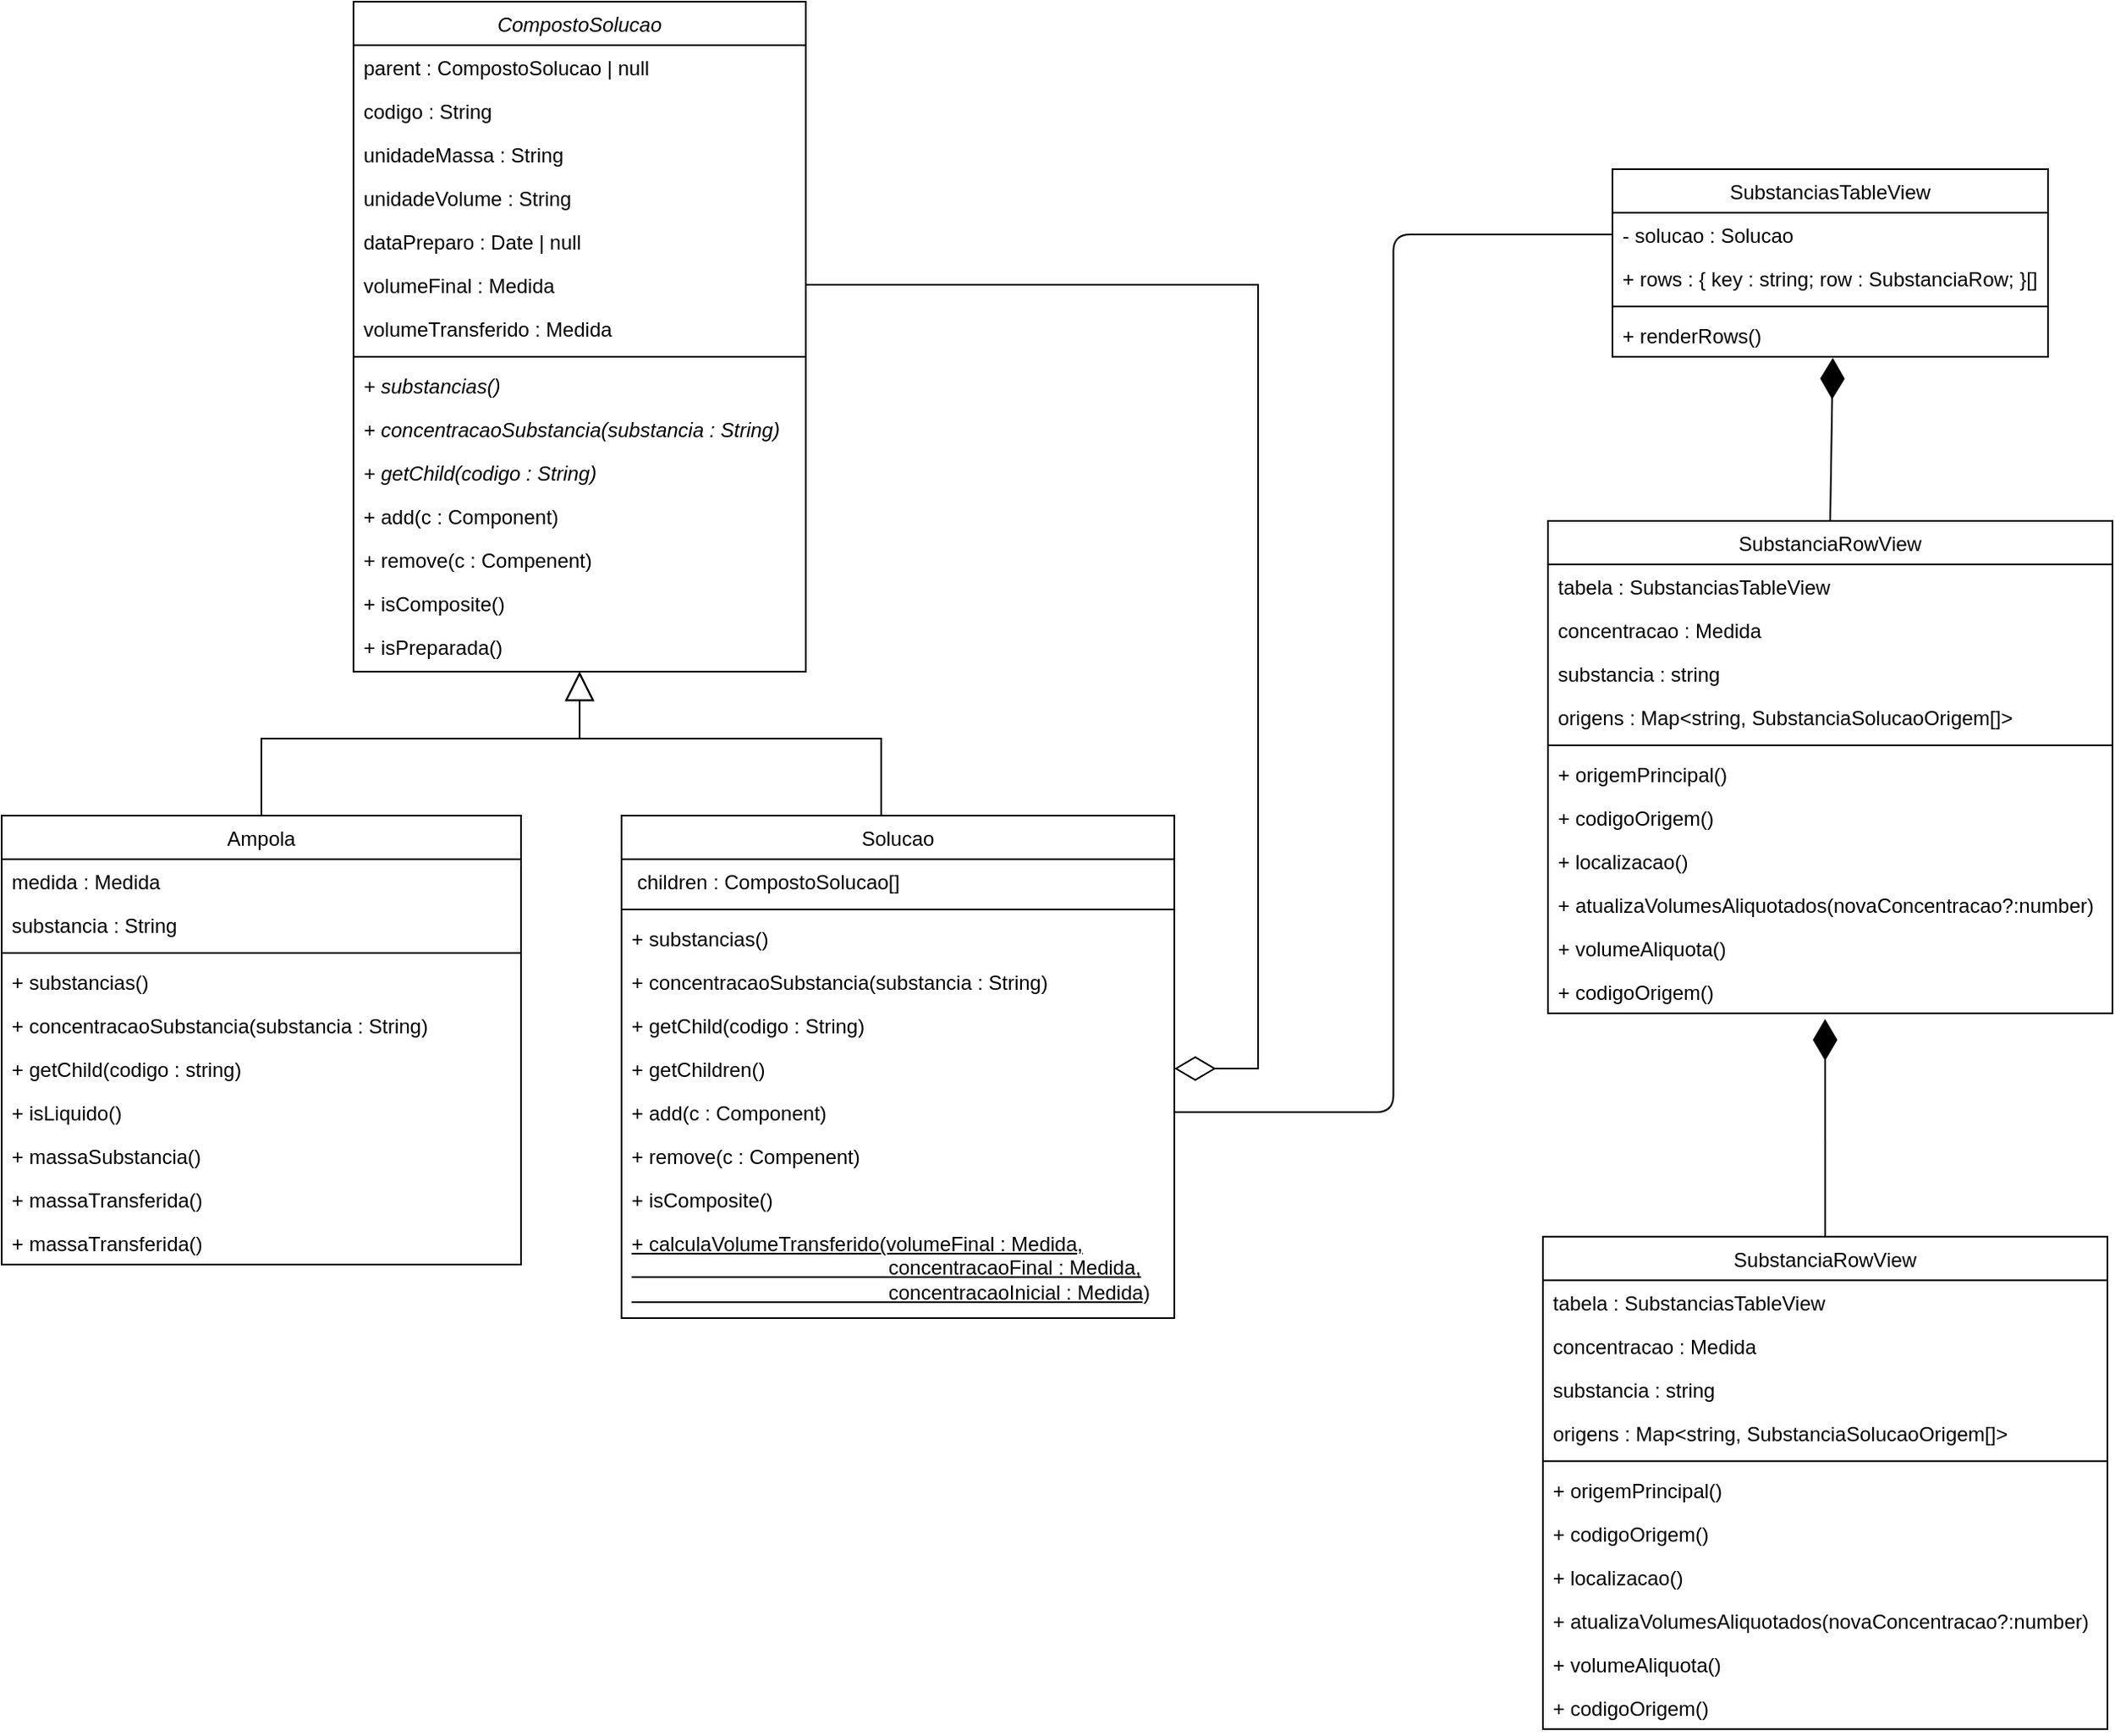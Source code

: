 <mxfile version="13.8.1" type="github">
  <diagram id="C5RBs43oDa-KdzZeNtuy" name="Page-1">
    <mxGraphModel dx="2010" dy="690" grid="1" gridSize="10" guides="1" tooltips="1" connect="1" arrows="1" fold="1" page="1" pageScale="1" pageWidth="827" pageHeight="1169" math="0" shadow="0">
      <root>
        <mxCell id="WIyWlLk6GJQsqaUBKTNV-0" />
        <mxCell id="WIyWlLk6GJQsqaUBKTNV-1" parent="WIyWlLk6GJQsqaUBKTNV-0" />
        <mxCell id="zkfFHV4jXpPFQw0GAbJ--12" value="" style="endArrow=block;endSize=15;endFill=0;shadow=0;strokeWidth=1;rounded=0;elbow=vertical;exitX=0.5;exitY=0;exitDx=0;exitDy=0;edgeStyle=orthogonalEdgeStyle;" parent="WIyWlLk6GJQsqaUBKTNV-1" source="zkfFHV4jXpPFQw0GAbJ--6" target="zkfFHV4jXpPFQw0GAbJ--0" edge="1">
          <mxGeometry width="160" relative="1" as="geometry">
            <mxPoint x="200" y="203" as="sourcePoint" />
            <mxPoint x="200" y="203" as="targetPoint" />
            <Array as="points">
              <mxPoint x="-245" y="450" />
              <mxPoint x="-425" y="450" />
            </Array>
          </mxGeometry>
        </mxCell>
        <mxCell id="zkfFHV4jXpPFQw0GAbJ--16" value="" style="endArrow=block;endSize=15;endFill=0;shadow=0;strokeWidth=1;rounded=0;edgeStyle=elbowEdgeStyle;elbow=vertical;entryX=0.5;entryY=1;entryDx=0;entryDy=0;exitX=0.5;exitY=0;exitDx=0;exitDy=0;" parent="WIyWlLk6GJQsqaUBKTNV-1" source="zkfFHV4jXpPFQw0GAbJ--13" target="zkfFHV4jXpPFQw0GAbJ--0" edge="1">
          <mxGeometry width="160" relative="1" as="geometry">
            <mxPoint x="210" y="373" as="sourcePoint" />
            <mxPoint x="310" y="271" as="targetPoint" />
            <Array as="points">
              <mxPoint x="-510" y="450" />
              <mxPoint x="-170" y="60" />
              <mxPoint x="-175" y="100" />
              <mxPoint x="-250" y="70" />
              <mxPoint x="-400" y="100" />
              <mxPoint x="-380" y="390" />
              <mxPoint x="-370" y="210" />
            </Array>
          </mxGeometry>
        </mxCell>
        <mxCell id="dKVEGYBqZScB1-h0YNm1-30" value="1" style="endArrow=none;html=1;endSize=12;startArrow=diamondThin;startSize=22;startFill=0;align=left;verticalAlign=bottom;entryX=1;entryY=0.5;entryDx=0;entryDy=0;exitX=1;exitY=0.5;exitDx=0;exitDy=0;noLabel=1;fontColor=none;endFill=0;edgeStyle=orthogonalEdgeStyle;rounded=0;" edge="1" parent="WIyWlLk6GJQsqaUBKTNV-1" source="dKVEGYBqZScB1-h0YNm1-20" target="dKVEGYBqZScB1-h0YNm1-2">
          <mxGeometry x="-1" y="3" relative="1" as="geometry">
            <mxPoint x="-380" y="600" as="sourcePoint" />
            <mxPoint x="-400" y="400" as="targetPoint" />
            <Array as="points">
              <mxPoint x="-20" y="647" />
              <mxPoint x="-20" y="179" />
            </Array>
          </mxGeometry>
        </mxCell>
        <mxCell id="zkfFHV4jXpPFQw0GAbJ--0" value="CompostoSolucao" style="swimlane;fontStyle=2;align=center;verticalAlign=top;childLayout=stackLayout;horizontal=1;startSize=26;horizontalStack=0;resizeParent=1;resizeLast=0;collapsible=1;marginBottom=0;rounded=0;shadow=0;strokeWidth=1;" parent="WIyWlLk6GJQsqaUBKTNV-1" vertex="1">
          <mxGeometry x="-560" y="10" width="270" height="400" as="geometry">
            <mxRectangle x="230" y="140" width="160" height="26" as="alternateBounds" />
          </mxGeometry>
        </mxCell>
        <mxCell id="zkfFHV4jXpPFQw0GAbJ--1" value="parent : CompostoSolucao | null" style="text;align=left;verticalAlign=top;spacingLeft=4;spacingRight=4;overflow=hidden;rotatable=0;points=[[0,0.5],[1,0.5]];portConstraint=eastwest;" parent="zkfFHV4jXpPFQw0GAbJ--0" vertex="1">
          <mxGeometry y="26" width="270" height="26" as="geometry" />
        </mxCell>
        <mxCell id="zkfFHV4jXpPFQw0GAbJ--2" value="codigo : String" style="text;align=left;verticalAlign=top;spacingLeft=4;spacingRight=4;overflow=hidden;rotatable=0;points=[[0,0.5],[1,0.5]];portConstraint=eastwest;rounded=0;shadow=0;html=0;" parent="zkfFHV4jXpPFQw0GAbJ--0" vertex="1">
          <mxGeometry y="52" width="270" height="26" as="geometry" />
        </mxCell>
        <mxCell id="zkfFHV4jXpPFQw0GAbJ--3" value="unidadeMassa : String" style="text;align=left;verticalAlign=top;spacingLeft=4;spacingRight=4;overflow=hidden;rotatable=0;points=[[0,0.5],[1,0.5]];portConstraint=eastwest;rounded=0;shadow=0;html=0;" parent="zkfFHV4jXpPFQw0GAbJ--0" vertex="1">
          <mxGeometry y="78" width="270" height="26" as="geometry" />
        </mxCell>
        <mxCell id="dKVEGYBqZScB1-h0YNm1-0" value="unidadeVolume : String" style="text;align=left;verticalAlign=top;spacingLeft=4;spacingRight=4;overflow=hidden;rotatable=0;points=[[0,0.5],[1,0.5]];portConstraint=eastwest;rounded=0;shadow=0;html=0;" vertex="1" parent="zkfFHV4jXpPFQw0GAbJ--0">
          <mxGeometry y="104" width="270" height="26" as="geometry" />
        </mxCell>
        <mxCell id="dKVEGYBqZScB1-h0YNm1-1" value="dataPreparo : Date | null" style="text;align=left;verticalAlign=top;spacingLeft=4;spacingRight=4;overflow=hidden;rotatable=0;points=[[0,0.5],[1,0.5]];portConstraint=eastwest;rounded=0;shadow=0;html=0;" vertex="1" parent="zkfFHV4jXpPFQw0GAbJ--0">
          <mxGeometry y="130" width="270" height="26" as="geometry" />
        </mxCell>
        <mxCell id="dKVEGYBqZScB1-h0YNm1-2" value="volumeFinal : Medida&#xa;" style="text;align=left;verticalAlign=top;spacingLeft=4;spacingRight=4;overflow=hidden;rotatable=0;points=[[0,0.5],[1,0.5]];portConstraint=eastwest;rounded=0;shadow=0;html=0;" vertex="1" parent="zkfFHV4jXpPFQw0GAbJ--0">
          <mxGeometry y="156" width="270" height="26" as="geometry" />
        </mxCell>
        <mxCell id="dKVEGYBqZScB1-h0YNm1-3" value="volumeTransferido : Medida" style="text;align=left;verticalAlign=top;spacingLeft=4;spacingRight=4;overflow=hidden;rotatable=0;points=[[0,0.5],[1,0.5]];portConstraint=eastwest;rounded=0;shadow=0;html=0;" vertex="1" parent="zkfFHV4jXpPFQw0GAbJ--0">
          <mxGeometry y="182" width="270" height="26" as="geometry" />
        </mxCell>
        <mxCell id="zkfFHV4jXpPFQw0GAbJ--4" value="" style="line;html=1;strokeWidth=1;align=left;verticalAlign=middle;spacingTop=-1;spacingLeft=3;spacingRight=3;rotatable=0;labelPosition=right;points=[];portConstraint=eastwest;" parent="zkfFHV4jXpPFQw0GAbJ--0" vertex="1">
          <mxGeometry y="208" width="270" height="8" as="geometry" />
        </mxCell>
        <mxCell id="dKVEGYBqZScB1-h0YNm1-5" value="+ substancias()" style="text;align=left;verticalAlign=top;spacingLeft=4;spacingRight=4;overflow=hidden;rotatable=0;points=[[0,0.5],[1,0.5]];portConstraint=eastwest;rounded=0;shadow=0;html=0;fontStyle=2" vertex="1" parent="zkfFHV4jXpPFQw0GAbJ--0">
          <mxGeometry y="216" width="270" height="26" as="geometry" />
        </mxCell>
        <mxCell id="dKVEGYBqZScB1-h0YNm1-6" value="+ concentracaoSubstancia(substancia : String)&#xa;" style="text;align=left;verticalAlign=top;spacingLeft=4;spacingRight=4;overflow=hidden;rotatable=0;points=[[0,0.5],[1,0.5]];portConstraint=eastwest;rounded=0;shadow=0;html=0;fontStyle=2" vertex="1" parent="zkfFHV4jXpPFQw0GAbJ--0">
          <mxGeometry y="242" width="270" height="26" as="geometry" />
        </mxCell>
        <mxCell id="dKVEGYBqZScB1-h0YNm1-7" value="+ getChild(codigo : String)&#xa;" style="text;align=left;verticalAlign=top;spacingLeft=4;spacingRight=4;overflow=hidden;rotatable=0;points=[[0,0.5],[1,0.5]];portConstraint=eastwest;rounded=0;shadow=0;html=0;fontStyle=2" vertex="1" parent="zkfFHV4jXpPFQw0GAbJ--0">
          <mxGeometry y="268" width="270" height="26" as="geometry" />
        </mxCell>
        <mxCell id="dKVEGYBqZScB1-h0YNm1-8" value="+ add(c : Component)&#xa;" style="text;align=left;verticalAlign=top;spacingLeft=4;spacingRight=4;overflow=hidden;rotatable=0;points=[[0,0.5],[1,0.5]];portConstraint=eastwest;rounded=0;shadow=0;html=0;" vertex="1" parent="zkfFHV4jXpPFQw0GAbJ--0">
          <mxGeometry y="294" width="270" height="26" as="geometry" />
        </mxCell>
        <mxCell id="dKVEGYBqZScB1-h0YNm1-9" value="+ remove(c : Compenent)" style="text;align=left;verticalAlign=top;spacingLeft=4;spacingRight=4;overflow=hidden;rotatable=0;points=[[0,0.5],[1,0.5]];portConstraint=eastwest;rounded=0;shadow=0;html=0;" vertex="1" parent="zkfFHV4jXpPFQw0GAbJ--0">
          <mxGeometry y="320" width="270" height="26" as="geometry" />
        </mxCell>
        <mxCell id="dKVEGYBqZScB1-h0YNm1-10" value="+ isComposite()" style="text;align=left;verticalAlign=top;spacingLeft=4;spacingRight=4;overflow=hidden;rotatable=0;points=[[0,0.5],[1,0.5]];portConstraint=eastwest;rounded=0;shadow=0;html=0;" vertex="1" parent="zkfFHV4jXpPFQw0GAbJ--0">
          <mxGeometry y="346" width="270" height="26" as="geometry" />
        </mxCell>
        <mxCell id="dKVEGYBqZScB1-h0YNm1-11" value="+ isPreparada()" style="text;align=left;verticalAlign=top;spacingLeft=4;spacingRight=4;overflow=hidden;rotatable=0;points=[[0,0.5],[1,0.5]];portConstraint=eastwest;rounded=0;shadow=0;html=0;" vertex="1" parent="zkfFHV4jXpPFQw0GAbJ--0">
          <mxGeometry y="372" width="270" height="26" as="geometry" />
        </mxCell>
        <mxCell id="zkfFHV4jXpPFQw0GAbJ--13" value="Ampola" style="swimlane;fontStyle=0;align=center;verticalAlign=top;childLayout=stackLayout;horizontal=1;startSize=26;horizontalStack=0;resizeParent=1;resizeLast=0;collapsible=1;marginBottom=0;rounded=0;shadow=0;strokeWidth=1;" parent="WIyWlLk6GJQsqaUBKTNV-1" vertex="1">
          <mxGeometry x="-770" y="496" width="310" height="268" as="geometry">
            <mxRectangle x="340" y="380" width="170" height="26" as="alternateBounds" />
          </mxGeometry>
        </mxCell>
        <mxCell id="dKVEGYBqZScB1-h0YNm1-13" value="medida : Medida" style="text;align=left;verticalAlign=top;spacingLeft=4;spacingRight=4;overflow=hidden;rotatable=0;points=[[0,0.5],[1,0.5]];portConstraint=eastwest;" vertex="1" parent="zkfFHV4jXpPFQw0GAbJ--13">
          <mxGeometry y="26" width="310" height="26" as="geometry" />
        </mxCell>
        <mxCell id="zkfFHV4jXpPFQw0GAbJ--14" value="substancia : String" style="text;align=left;verticalAlign=top;spacingLeft=4;spacingRight=4;overflow=hidden;rotatable=0;points=[[0,0.5],[1,0.5]];portConstraint=eastwest;" parent="zkfFHV4jXpPFQw0GAbJ--13" vertex="1">
          <mxGeometry y="52" width="310" height="26" as="geometry" />
        </mxCell>
        <mxCell id="zkfFHV4jXpPFQw0GAbJ--15" value="" style="line;html=1;strokeWidth=1;align=left;verticalAlign=middle;spacingTop=-1;spacingLeft=3;spacingRight=3;rotatable=0;labelPosition=right;points=[];portConstraint=eastwest;" parent="zkfFHV4jXpPFQw0GAbJ--13" vertex="1">
          <mxGeometry y="78" width="310" height="8" as="geometry" />
        </mxCell>
        <mxCell id="dKVEGYBqZScB1-h0YNm1-14" value="+ substancias()" style="text;align=left;verticalAlign=top;spacingLeft=4;spacingRight=4;overflow=hidden;rotatable=0;points=[[0,0.5],[1,0.5]];portConstraint=eastwest;" vertex="1" parent="zkfFHV4jXpPFQw0GAbJ--13">
          <mxGeometry y="86" width="310" height="26" as="geometry" />
        </mxCell>
        <mxCell id="dKVEGYBqZScB1-h0YNm1-15" value="+ concentracaoSubstancia(substancia : String)" style="text;align=left;verticalAlign=top;spacingLeft=4;spacingRight=4;overflow=hidden;rotatable=0;points=[[0,0.5],[1,0.5]];portConstraint=eastwest;" vertex="1" parent="zkfFHV4jXpPFQw0GAbJ--13">
          <mxGeometry y="112" width="310" height="26" as="geometry" />
        </mxCell>
        <mxCell id="dKVEGYBqZScB1-h0YNm1-16" value="+ getChild(codigo : string)" style="text;align=left;verticalAlign=top;spacingLeft=4;spacingRight=4;overflow=hidden;rotatable=0;points=[[0,0.5],[1,0.5]];portConstraint=eastwest;" vertex="1" parent="zkfFHV4jXpPFQw0GAbJ--13">
          <mxGeometry y="138" width="310" height="26" as="geometry" />
        </mxCell>
        <mxCell id="dKVEGYBqZScB1-h0YNm1-17" value="+ isLiquido()" style="text;align=left;verticalAlign=top;spacingLeft=4;spacingRight=4;overflow=hidden;rotatable=0;points=[[0,0.5],[1,0.5]];portConstraint=eastwest;" vertex="1" parent="zkfFHV4jXpPFQw0GAbJ--13">
          <mxGeometry y="164" width="310" height="26" as="geometry" />
        </mxCell>
        <mxCell id="dKVEGYBqZScB1-h0YNm1-18" value="+ massaSubstancia()" style="text;align=left;verticalAlign=top;spacingLeft=4;spacingRight=4;overflow=hidden;rotatable=0;points=[[0,0.5],[1,0.5]];portConstraint=eastwest;" vertex="1" parent="zkfFHV4jXpPFQw0GAbJ--13">
          <mxGeometry y="190" width="310" height="26" as="geometry" />
        </mxCell>
        <mxCell id="dKVEGYBqZScB1-h0YNm1-31" value="+ massaTransferida()" style="text;align=left;verticalAlign=top;spacingLeft=4;spacingRight=4;overflow=hidden;rotatable=0;points=[[0,0.5],[1,0.5]];portConstraint=eastwest;" vertex="1" parent="zkfFHV4jXpPFQw0GAbJ--13">
          <mxGeometry y="216" width="310" height="26" as="geometry" />
        </mxCell>
        <mxCell id="dKVEGYBqZScB1-h0YNm1-19" value="+ massaTransferida()" style="text;align=left;verticalAlign=top;spacingLeft=4;spacingRight=4;overflow=hidden;rotatable=0;points=[[0,0.5],[1,0.5]];portConstraint=eastwest;" vertex="1" parent="zkfFHV4jXpPFQw0GAbJ--13">
          <mxGeometry y="242" width="310" height="26" as="geometry" />
        </mxCell>
        <mxCell id="zkfFHV4jXpPFQw0GAbJ--6" value="Solucao" style="swimlane;fontStyle=0;align=center;verticalAlign=top;childLayout=stackLayout;horizontal=1;startSize=26;horizontalStack=0;resizeParent=1;resizeLast=0;collapsible=1;marginBottom=0;rounded=0;shadow=0;strokeWidth=1;" parent="WIyWlLk6GJQsqaUBKTNV-1" vertex="1">
          <mxGeometry x="-400" y="496" width="330" height="300" as="geometry">
            <mxRectangle x="130" y="380" width="160" height="26" as="alternateBounds" />
          </mxGeometry>
        </mxCell>
        <mxCell id="zkfFHV4jXpPFQw0GAbJ--7" value=" children : CompostoSolucao[]" style="text;align=left;verticalAlign=top;spacingLeft=4;spacingRight=4;overflow=hidden;rotatable=0;points=[[0,0.5],[1,0.5]];portConstraint=eastwest;" parent="zkfFHV4jXpPFQw0GAbJ--6" vertex="1">
          <mxGeometry y="26" width="330" height="26" as="geometry" />
        </mxCell>
        <mxCell id="zkfFHV4jXpPFQw0GAbJ--9" value="" style="line;html=1;strokeWidth=1;align=left;verticalAlign=middle;spacingTop=-1;spacingLeft=3;spacingRight=3;rotatable=0;labelPosition=right;points=[];portConstraint=eastwest;" parent="zkfFHV4jXpPFQw0GAbJ--6" vertex="1">
          <mxGeometry y="52" width="330" height="8" as="geometry" />
        </mxCell>
        <mxCell id="zkfFHV4jXpPFQw0GAbJ--8" value="+ substancias()" style="text;align=left;verticalAlign=top;spacingLeft=4;spacingRight=4;overflow=hidden;rotatable=0;points=[[0,0.5],[1,0.5]];portConstraint=eastwest;rounded=0;shadow=0;html=0;" parent="zkfFHV4jXpPFQw0GAbJ--6" vertex="1">
          <mxGeometry y="60" width="330" height="26" as="geometry" />
        </mxCell>
        <mxCell id="zkfFHV4jXpPFQw0GAbJ--10" value="+ concentracaoSubstancia(substancia : String)" style="text;align=left;verticalAlign=top;spacingLeft=4;spacingRight=4;overflow=hidden;rotatable=0;points=[[0,0.5],[1,0.5]];portConstraint=eastwest;fontStyle=0" parent="zkfFHV4jXpPFQw0GAbJ--6" vertex="1">
          <mxGeometry y="86" width="330" height="26" as="geometry" />
        </mxCell>
        <mxCell id="zkfFHV4jXpPFQw0GAbJ--11" value="+ getChild(codigo : String)" style="text;align=left;verticalAlign=top;spacingLeft=4;spacingRight=4;overflow=hidden;rotatable=0;points=[[0,0.5],[1,0.5]];portConstraint=eastwest;" parent="zkfFHV4jXpPFQw0GAbJ--6" vertex="1">
          <mxGeometry y="112" width="330" height="26" as="geometry" />
        </mxCell>
        <mxCell id="dKVEGYBqZScB1-h0YNm1-20" value="+ getChildren()" style="text;align=left;verticalAlign=top;spacingLeft=4;spacingRight=4;overflow=hidden;rotatable=0;points=[[0,0.5],[1,0.5]];portConstraint=eastwest;" vertex="1" parent="zkfFHV4jXpPFQw0GAbJ--6">
          <mxGeometry y="138" width="330" height="26" as="geometry" />
        </mxCell>
        <mxCell id="dKVEGYBqZScB1-h0YNm1-21" value="+ add(c : Component)&#xa;" style="text;align=left;verticalAlign=top;spacingLeft=4;spacingRight=4;overflow=hidden;rotatable=0;points=[[0,0.5],[1,0.5]];portConstraint=eastwest;rounded=0;shadow=0;html=0;" vertex="1" parent="zkfFHV4jXpPFQw0GAbJ--6">
          <mxGeometry y="164" width="330" height="26" as="geometry" />
        </mxCell>
        <mxCell id="dKVEGYBqZScB1-h0YNm1-22" value="+ remove(c : Compenent)" style="text;align=left;verticalAlign=top;spacingLeft=4;spacingRight=4;overflow=hidden;rotatable=0;points=[[0,0.5],[1,0.5]];portConstraint=eastwest;fontStyle=0" vertex="1" parent="zkfFHV4jXpPFQw0GAbJ--6">
          <mxGeometry y="190" width="330" height="26" as="geometry" />
        </mxCell>
        <mxCell id="dKVEGYBqZScB1-h0YNm1-23" value="+ isComposite()&#xa;" style="text;align=left;verticalAlign=top;spacingLeft=4;spacingRight=4;overflow=hidden;rotatable=0;points=[[0,0.5],[1,0.5]];portConstraint=eastwest;" vertex="1" parent="zkfFHV4jXpPFQw0GAbJ--6">
          <mxGeometry y="216" width="330" height="26" as="geometry" />
        </mxCell>
        <mxCell id="dKVEGYBqZScB1-h0YNm1-24" value="+ calculaVolumeTransferido(volumeFinal : Medida,&#xa;                                              concentracaoFinal : Medida,&#xa;                                              concentracaoInicial : Medida)" style="text;align=left;verticalAlign=top;spacingLeft=4;spacingRight=4;overflow=hidden;rotatable=0;points=[[0,0.5],[1,0.5]];portConstraint=eastwest;glass=1;whiteSpace=wrap;fontStyle=4" vertex="1" parent="zkfFHV4jXpPFQw0GAbJ--6">
          <mxGeometry y="242" width="330" height="48" as="geometry" />
        </mxCell>
        <mxCell id="dKVEGYBqZScB1-h0YNm1-38" value="" style="endArrow=none;html=1;fontColor=none;entryX=0;entryY=0.5;entryDx=0;entryDy=0;exitX=1;exitY=0.5;exitDx=0;exitDy=0;edgeStyle=orthogonalEdgeStyle;" edge="1" parent="WIyWlLk6GJQsqaUBKTNV-1" source="dKVEGYBqZScB1-h0YNm1-21" target="dKVEGYBqZScB1-h0YNm1-35">
          <mxGeometry width="50" height="50" relative="1" as="geometry">
            <mxPoint x="180" y="310" as="sourcePoint" />
            <mxPoint x="-50" y="120" as="targetPoint" />
          </mxGeometry>
        </mxCell>
        <mxCell id="dKVEGYBqZScB1-h0YNm1-45" value="1" style="endArrow=none;html=1;endSize=12;startArrow=diamondThin;startSize=22;startFill=1;align=left;verticalAlign=bottom;exitX=0.506;exitY=1.022;exitDx=0;exitDy=0;entryX=0.5;entryY=0;entryDx=0;entryDy=0;exitPerimeter=0;rounded=0;noLabel=1;fontColor=none;endFill=0;" edge="1" parent="WIyWlLk6GJQsqaUBKTNV-1" source="dKVEGYBqZScB1-h0YNm1-39" target="dKVEGYBqZScB1-h0YNm1-40">
          <mxGeometry x="-1" y="3" relative="1" as="geometry">
            <mxPoint x="-90" y="380" as="sourcePoint" />
            <mxPoint x="70" y="380" as="targetPoint" />
          </mxGeometry>
        </mxCell>
        <mxCell id="dKVEGYBqZScB1-h0YNm1-34" value="SubstanciasTableView" style="swimlane;fontStyle=0;align=center;verticalAlign=top;childLayout=stackLayout;horizontal=1;startSize=26;horizontalStack=0;resizeParent=1;resizeParentMax=0;resizeLast=0;collapsible=1;marginBottom=0;glass=0;fontColor=none;perimeterSpacing=0;labelBorderColor=none;" vertex="1" parent="WIyWlLk6GJQsqaUBKTNV-1">
          <mxGeometry x="191.5" y="110" width="260" height="112" as="geometry" />
        </mxCell>
        <mxCell id="dKVEGYBqZScB1-h0YNm1-35" value="- solucao : Solucao" style="text;strokeColor=none;fillColor=none;align=left;verticalAlign=top;spacingLeft=4;spacingRight=4;overflow=hidden;rotatable=0;points=[[0,0.5],[1,0.5]];portConstraint=eastwest;" vertex="1" parent="dKVEGYBqZScB1-h0YNm1-34">
          <mxGeometry y="26" width="260" height="26" as="geometry" />
        </mxCell>
        <mxCell id="dKVEGYBqZScB1-h0YNm1-37" value="+ rows : { key : string; row : SubstanciaRow; }[]" style="text;strokeColor=none;fillColor=none;align=left;verticalAlign=top;spacingLeft=4;spacingRight=4;overflow=hidden;rotatable=0;points=[[0,0.5],[1,0.5]];portConstraint=eastwest;" vertex="1" parent="dKVEGYBqZScB1-h0YNm1-34">
          <mxGeometry y="52" width="260" height="26" as="geometry" />
        </mxCell>
        <mxCell id="dKVEGYBqZScB1-h0YNm1-36" value="" style="line;strokeWidth=1;fillColor=none;align=left;verticalAlign=middle;spacingTop=-1;spacingLeft=3;spacingRight=3;rotatable=0;labelPosition=right;points=[];portConstraint=eastwest;" vertex="1" parent="dKVEGYBqZScB1-h0YNm1-34">
          <mxGeometry y="78" width="260" height="8" as="geometry" />
        </mxCell>
        <mxCell id="dKVEGYBqZScB1-h0YNm1-39" value="+ renderRows()" style="text;strokeColor=none;fillColor=none;align=left;verticalAlign=top;spacingLeft=4;spacingRight=4;overflow=hidden;rotatable=0;points=[[0,0.5],[1,0.5]];portConstraint=eastwest;" vertex="1" parent="dKVEGYBqZScB1-h0YNm1-34">
          <mxGeometry y="86" width="260" height="26" as="geometry" />
        </mxCell>
        <mxCell id="dKVEGYBqZScB1-h0YNm1-40" value="SubstanciaRowView" style="swimlane;fontStyle=0;align=center;verticalAlign=top;childLayout=stackLayout;horizontal=1;startSize=26;horizontalStack=0;resizeParent=1;resizeParentMax=0;resizeLast=0;collapsible=1;marginBottom=0;glass=0;fontColor=none;perimeterSpacing=0;labelBorderColor=none;" vertex="1" parent="WIyWlLk6GJQsqaUBKTNV-1">
          <mxGeometry x="153" y="320" width="337" height="294" as="geometry" />
        </mxCell>
        <mxCell id="dKVEGYBqZScB1-h0YNm1-41" value="tabela : SubstanciasTableView" style="text;strokeColor=none;fillColor=none;align=left;verticalAlign=top;spacingLeft=4;spacingRight=4;overflow=hidden;rotatable=0;points=[[0,0.5],[1,0.5]];portConstraint=eastwest;" vertex="1" parent="dKVEGYBqZScB1-h0YNm1-40">
          <mxGeometry y="26" width="337" height="26" as="geometry" />
        </mxCell>
        <mxCell id="dKVEGYBqZScB1-h0YNm1-42" value="concentracao : Medida&#xa;" style="text;strokeColor=none;fillColor=none;align=left;verticalAlign=top;spacingLeft=4;spacingRight=4;overflow=hidden;rotatable=0;points=[[0,0.5],[1,0.5]];portConstraint=eastwest;" vertex="1" parent="dKVEGYBqZScB1-h0YNm1-40">
          <mxGeometry y="52" width="337" height="26" as="geometry" />
        </mxCell>
        <mxCell id="dKVEGYBqZScB1-h0YNm1-46" value="substancia : string" style="text;strokeColor=none;fillColor=none;align=left;verticalAlign=top;spacingLeft=4;spacingRight=4;overflow=hidden;rotatable=0;points=[[0,0.5],[1,0.5]];portConstraint=eastwest;" vertex="1" parent="dKVEGYBqZScB1-h0YNm1-40">
          <mxGeometry y="78" width="337" height="26" as="geometry" />
        </mxCell>
        <mxCell id="dKVEGYBqZScB1-h0YNm1-47" value="origens : Map&lt;string, SubstanciaSolucaoOrigem[]&gt;" style="text;strokeColor=none;fillColor=none;align=left;verticalAlign=top;spacingLeft=4;spacingRight=4;overflow=hidden;rotatable=0;points=[[0,0.5],[1,0.5]];portConstraint=eastwest;" vertex="1" parent="dKVEGYBqZScB1-h0YNm1-40">
          <mxGeometry y="104" width="337" height="26" as="geometry" />
        </mxCell>
        <mxCell id="dKVEGYBqZScB1-h0YNm1-43" value="" style="line;strokeWidth=1;fillColor=none;align=left;verticalAlign=middle;spacingTop=-1;spacingLeft=3;spacingRight=3;rotatable=0;labelPosition=right;points=[];portConstraint=eastwest;" vertex="1" parent="dKVEGYBqZScB1-h0YNm1-40">
          <mxGeometry y="130" width="337" height="8" as="geometry" />
        </mxCell>
        <mxCell id="dKVEGYBqZScB1-h0YNm1-44" value="+ origemPrincipal()" style="text;strokeColor=none;fillColor=none;align=left;verticalAlign=top;spacingLeft=4;spacingRight=4;overflow=hidden;rotatable=0;points=[[0,0.5],[1,0.5]];portConstraint=eastwest;" vertex="1" parent="dKVEGYBqZScB1-h0YNm1-40">
          <mxGeometry y="138" width="337" height="26" as="geometry" />
        </mxCell>
        <mxCell id="dKVEGYBqZScB1-h0YNm1-48" value="+ codigoOrigem()" style="text;strokeColor=none;fillColor=none;align=left;verticalAlign=top;spacingLeft=4;spacingRight=4;overflow=hidden;rotatable=0;points=[[0,0.5],[1,0.5]];portConstraint=eastwest;" vertex="1" parent="dKVEGYBqZScB1-h0YNm1-40">
          <mxGeometry y="164" width="337" height="26" as="geometry" />
        </mxCell>
        <mxCell id="dKVEGYBqZScB1-h0YNm1-49" value="+ localizacao()" style="text;strokeColor=none;fillColor=none;align=left;verticalAlign=top;spacingLeft=4;spacingRight=4;overflow=hidden;rotatable=0;points=[[0,0.5],[1,0.5]];portConstraint=eastwest;" vertex="1" parent="dKVEGYBqZScB1-h0YNm1-40">
          <mxGeometry y="190" width="337" height="26" as="geometry" />
        </mxCell>
        <mxCell id="dKVEGYBqZScB1-h0YNm1-50" value="+ atualizaVolumesAliquotados(novaConcentracao?:number)" style="text;strokeColor=none;fillColor=none;align=left;verticalAlign=top;spacingLeft=4;spacingRight=4;overflow=hidden;rotatable=0;points=[[0,0.5],[1,0.5]];portConstraint=eastwest;" vertex="1" parent="dKVEGYBqZScB1-h0YNm1-40">
          <mxGeometry y="216" width="337" height="26" as="geometry" />
        </mxCell>
        <mxCell id="dKVEGYBqZScB1-h0YNm1-51" value="+ volumeAliquota()" style="text;strokeColor=none;fillColor=none;align=left;verticalAlign=top;spacingLeft=4;spacingRight=4;overflow=hidden;rotatable=0;points=[[0,0.5],[1,0.5]];portConstraint=eastwest;" vertex="1" parent="dKVEGYBqZScB1-h0YNm1-40">
          <mxGeometry y="242" width="337" height="26" as="geometry" />
        </mxCell>
        <mxCell id="dKVEGYBqZScB1-h0YNm1-52" value="+ codigoOrigem()" style="text;strokeColor=none;fillColor=none;align=left;verticalAlign=top;spacingLeft=4;spacingRight=4;overflow=hidden;rotatable=0;points=[[0,0.5],[1,0.5]];portConstraint=eastwest;" vertex="1" parent="dKVEGYBqZScB1-h0YNm1-40">
          <mxGeometry y="268" width="337" height="26" as="geometry" />
        </mxCell>
        <mxCell id="dKVEGYBqZScB1-h0YNm1-53" value="1" style="endArrow=none;html=1;endSize=12;startArrow=diamondThin;startSize=22;startFill=1;align=left;verticalAlign=bottom;entryX=0.5;entryY=0;entryDx=0;entryDy=0;rounded=0;noLabel=1;fontColor=none;endFill=0;exitX=0.491;exitY=1.132;exitDx=0;exitDy=0;exitPerimeter=0;" edge="1" parent="WIyWlLk6GJQsqaUBKTNV-1" target="dKVEGYBqZScB1-h0YNm1-54" source="dKVEGYBqZScB1-h0YNm1-52">
          <mxGeometry x="-1" y="3" relative="1" as="geometry">
            <mxPoint x="330" y="640" as="sourcePoint" />
            <mxPoint x="67" y="807.43" as="targetPoint" />
          </mxGeometry>
        </mxCell>
        <mxCell id="dKVEGYBqZScB1-h0YNm1-54" value="SubstanciaRowView" style="swimlane;fontStyle=0;align=center;verticalAlign=top;childLayout=stackLayout;horizontal=1;startSize=26;horizontalStack=0;resizeParent=1;resizeParentMax=0;resizeLast=0;collapsible=1;marginBottom=0;glass=0;fontColor=none;perimeterSpacing=0;labelBorderColor=none;" vertex="1" parent="WIyWlLk6GJQsqaUBKTNV-1">
          <mxGeometry x="150" y="747.43" width="337" height="294" as="geometry" />
        </mxCell>
        <mxCell id="dKVEGYBqZScB1-h0YNm1-55" value="tabela : SubstanciasTableView" style="text;strokeColor=none;fillColor=none;align=left;verticalAlign=top;spacingLeft=4;spacingRight=4;overflow=hidden;rotatable=0;points=[[0,0.5],[1,0.5]];portConstraint=eastwest;" vertex="1" parent="dKVEGYBqZScB1-h0YNm1-54">
          <mxGeometry y="26" width="337" height="26" as="geometry" />
        </mxCell>
        <mxCell id="dKVEGYBqZScB1-h0YNm1-56" value="concentracao : Medida&#xa;" style="text;strokeColor=none;fillColor=none;align=left;verticalAlign=top;spacingLeft=4;spacingRight=4;overflow=hidden;rotatable=0;points=[[0,0.5],[1,0.5]];portConstraint=eastwest;" vertex="1" parent="dKVEGYBqZScB1-h0YNm1-54">
          <mxGeometry y="52" width="337" height="26" as="geometry" />
        </mxCell>
        <mxCell id="dKVEGYBqZScB1-h0YNm1-57" value="substancia : string" style="text;strokeColor=none;fillColor=none;align=left;verticalAlign=top;spacingLeft=4;spacingRight=4;overflow=hidden;rotatable=0;points=[[0,0.5],[1,0.5]];portConstraint=eastwest;" vertex="1" parent="dKVEGYBqZScB1-h0YNm1-54">
          <mxGeometry y="78" width="337" height="26" as="geometry" />
        </mxCell>
        <mxCell id="dKVEGYBqZScB1-h0YNm1-58" value="origens : Map&lt;string, SubstanciaSolucaoOrigem[]&gt;" style="text;strokeColor=none;fillColor=none;align=left;verticalAlign=top;spacingLeft=4;spacingRight=4;overflow=hidden;rotatable=0;points=[[0,0.5],[1,0.5]];portConstraint=eastwest;" vertex="1" parent="dKVEGYBqZScB1-h0YNm1-54">
          <mxGeometry y="104" width="337" height="26" as="geometry" />
        </mxCell>
        <mxCell id="dKVEGYBqZScB1-h0YNm1-59" value="" style="line;strokeWidth=1;fillColor=none;align=left;verticalAlign=middle;spacingTop=-1;spacingLeft=3;spacingRight=3;rotatable=0;labelPosition=right;points=[];portConstraint=eastwest;" vertex="1" parent="dKVEGYBqZScB1-h0YNm1-54">
          <mxGeometry y="130" width="337" height="8" as="geometry" />
        </mxCell>
        <mxCell id="dKVEGYBqZScB1-h0YNm1-60" value="+ origemPrincipal()" style="text;strokeColor=none;fillColor=none;align=left;verticalAlign=top;spacingLeft=4;spacingRight=4;overflow=hidden;rotatable=0;points=[[0,0.5],[1,0.5]];portConstraint=eastwest;" vertex="1" parent="dKVEGYBqZScB1-h0YNm1-54">
          <mxGeometry y="138" width="337" height="26" as="geometry" />
        </mxCell>
        <mxCell id="dKVEGYBqZScB1-h0YNm1-61" value="+ codigoOrigem()" style="text;strokeColor=none;fillColor=none;align=left;verticalAlign=top;spacingLeft=4;spacingRight=4;overflow=hidden;rotatable=0;points=[[0,0.5],[1,0.5]];portConstraint=eastwest;" vertex="1" parent="dKVEGYBqZScB1-h0YNm1-54">
          <mxGeometry y="164" width="337" height="26" as="geometry" />
        </mxCell>
        <mxCell id="dKVEGYBqZScB1-h0YNm1-62" value="+ localizacao()" style="text;strokeColor=none;fillColor=none;align=left;verticalAlign=top;spacingLeft=4;spacingRight=4;overflow=hidden;rotatable=0;points=[[0,0.5],[1,0.5]];portConstraint=eastwest;" vertex="1" parent="dKVEGYBqZScB1-h0YNm1-54">
          <mxGeometry y="190" width="337" height="26" as="geometry" />
        </mxCell>
        <mxCell id="dKVEGYBqZScB1-h0YNm1-63" value="+ atualizaVolumesAliquotados(novaConcentracao?:number)" style="text;strokeColor=none;fillColor=none;align=left;verticalAlign=top;spacingLeft=4;spacingRight=4;overflow=hidden;rotatable=0;points=[[0,0.5],[1,0.5]];portConstraint=eastwest;" vertex="1" parent="dKVEGYBqZScB1-h0YNm1-54">
          <mxGeometry y="216" width="337" height="26" as="geometry" />
        </mxCell>
        <mxCell id="dKVEGYBqZScB1-h0YNm1-64" value="+ volumeAliquota()" style="text;strokeColor=none;fillColor=none;align=left;verticalAlign=top;spacingLeft=4;spacingRight=4;overflow=hidden;rotatable=0;points=[[0,0.5],[1,0.5]];portConstraint=eastwest;" vertex="1" parent="dKVEGYBqZScB1-h0YNm1-54">
          <mxGeometry y="242" width="337" height="26" as="geometry" />
        </mxCell>
        <mxCell id="dKVEGYBqZScB1-h0YNm1-65" value="+ codigoOrigem()" style="text;strokeColor=none;fillColor=none;align=left;verticalAlign=top;spacingLeft=4;spacingRight=4;overflow=hidden;rotatable=0;points=[[0,0.5],[1,0.5]];portConstraint=eastwest;" vertex="1" parent="dKVEGYBqZScB1-h0YNm1-54">
          <mxGeometry y="268" width="337" height="26" as="geometry" />
        </mxCell>
      </root>
    </mxGraphModel>
  </diagram>
</mxfile>
